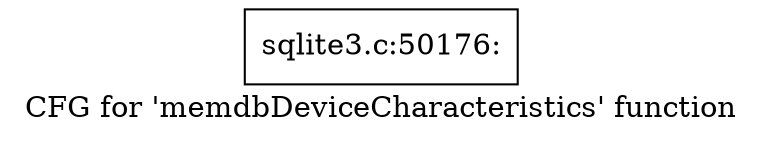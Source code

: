 digraph "CFG for 'memdbDeviceCharacteristics' function" {
	label="CFG for 'memdbDeviceCharacteristics' function";

	Node0x55c0f7269580 [shape=record,label="{sqlite3.c:50176:}"];
}
